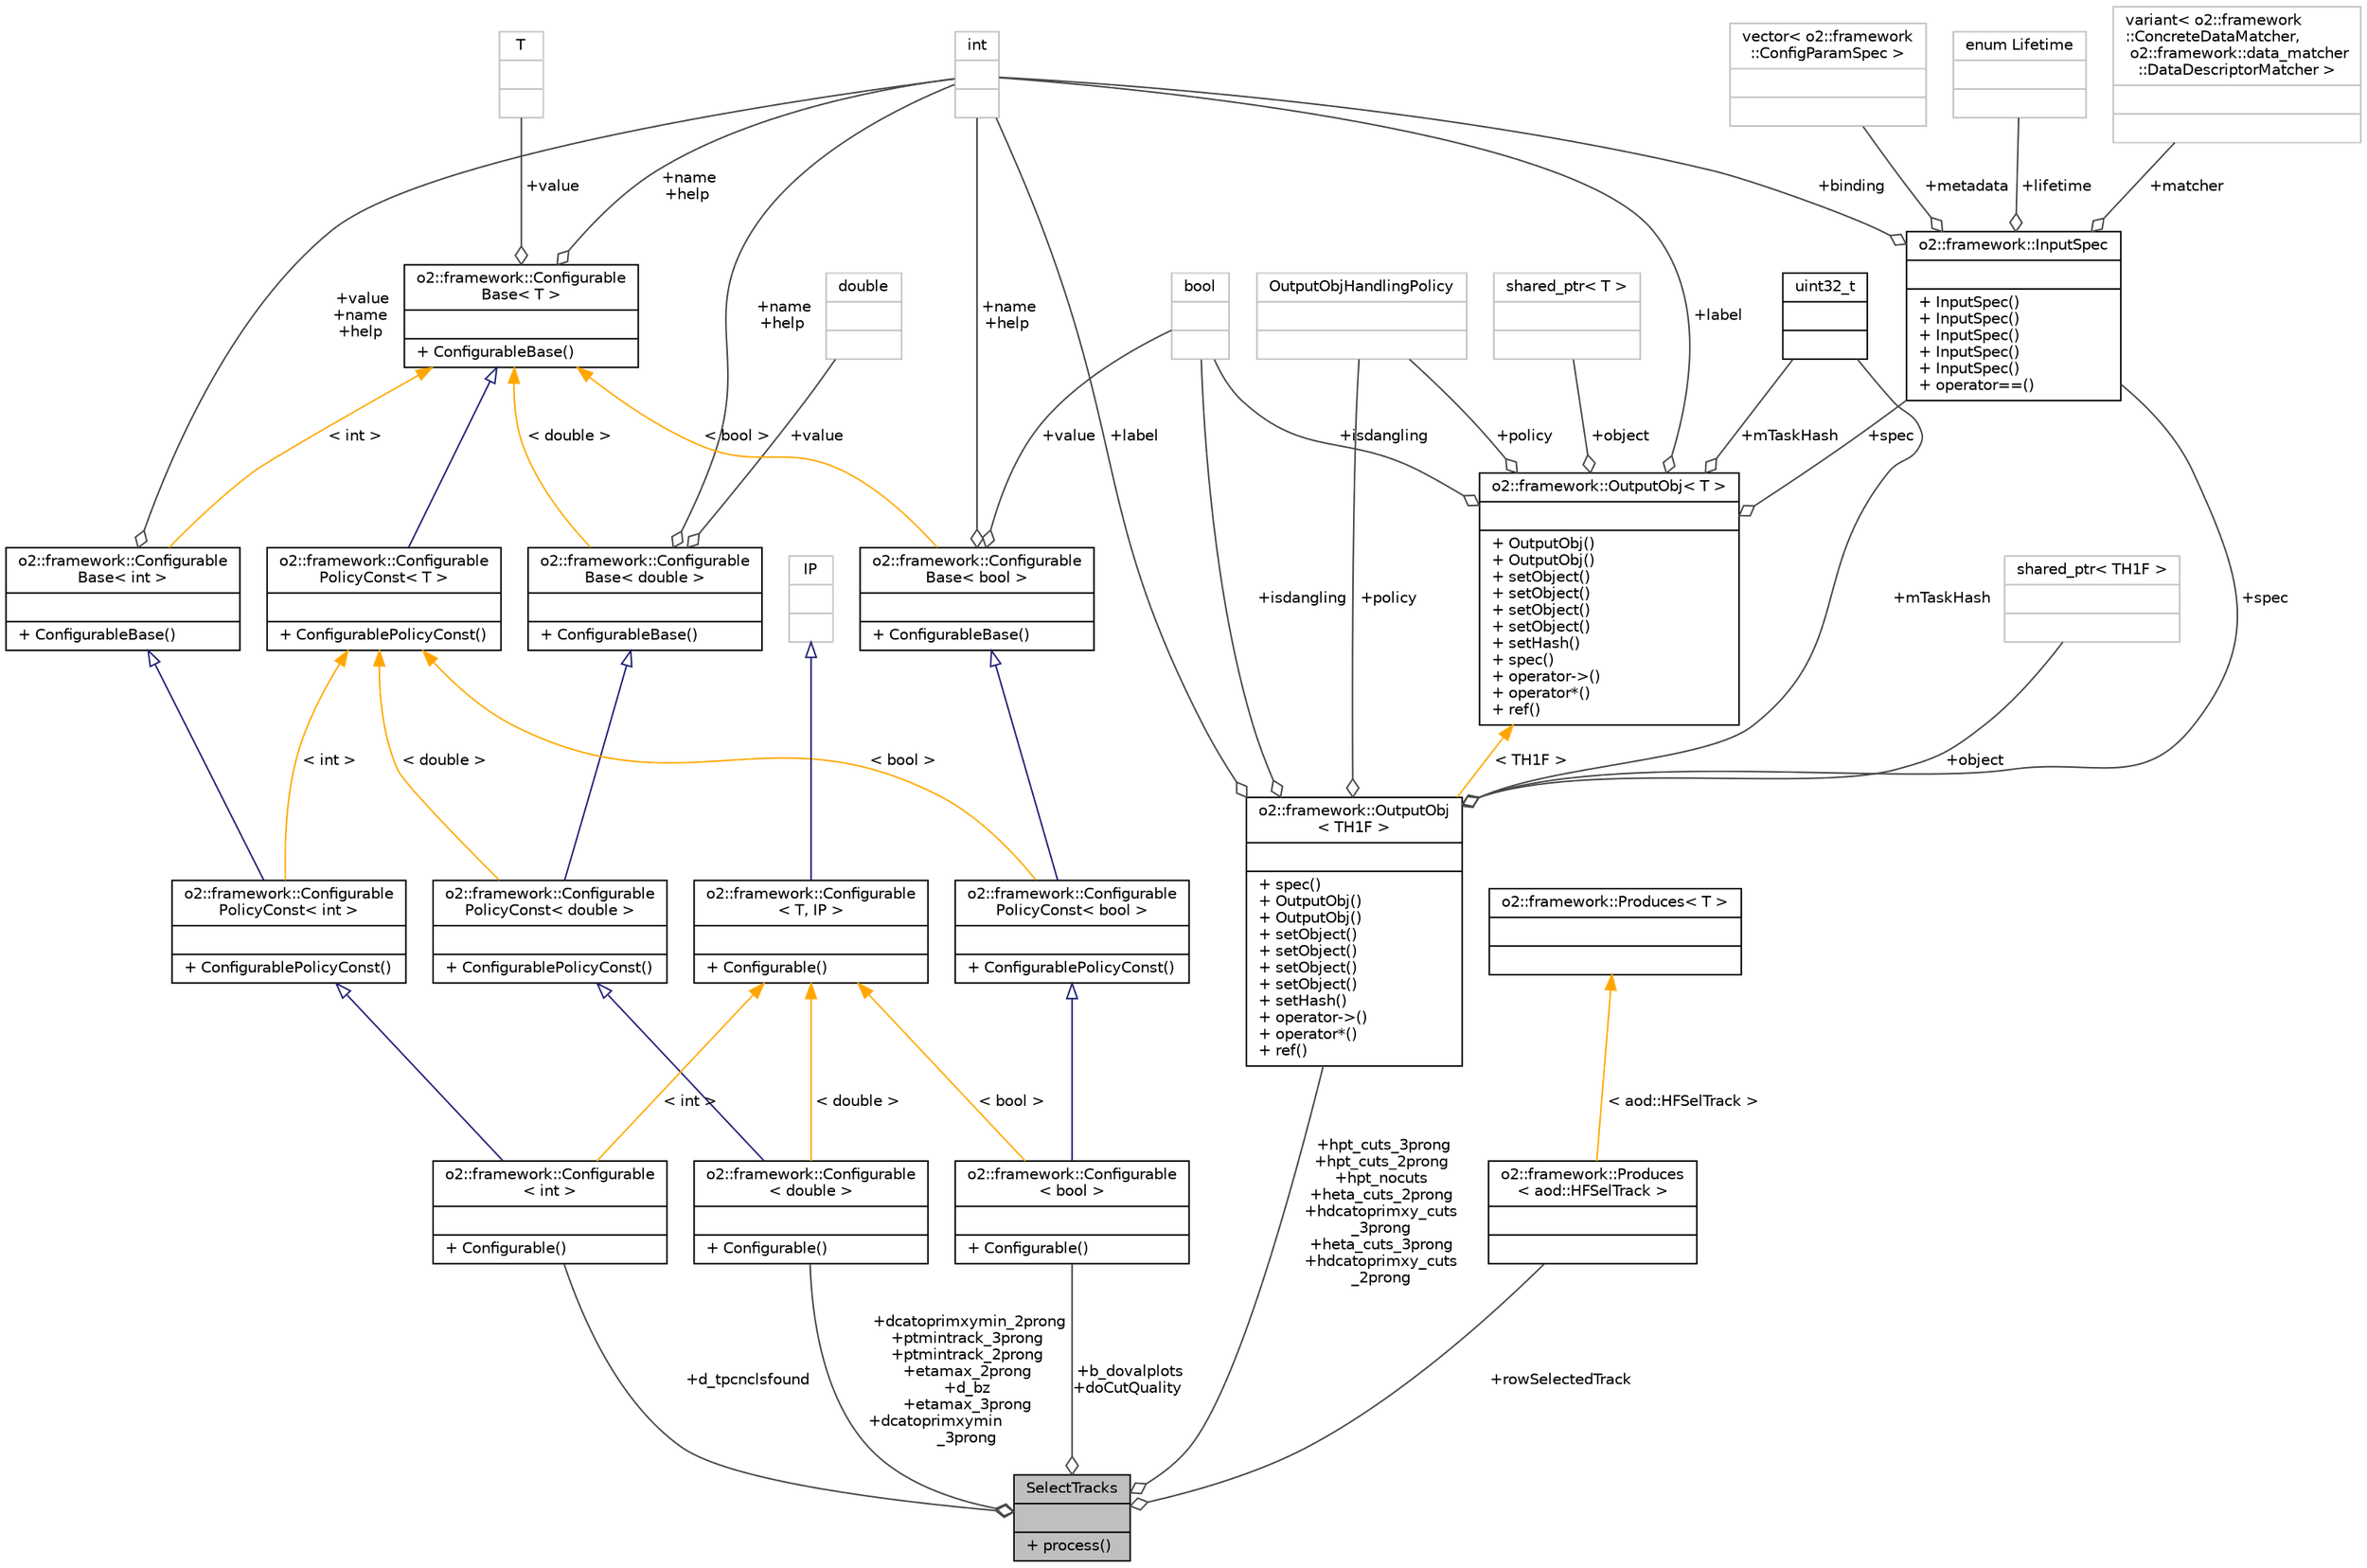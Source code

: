 digraph "SelectTracks"
{
 // INTERACTIVE_SVG=YES
  bgcolor="transparent";
  edge [fontname="Helvetica",fontsize="10",labelfontname="Helvetica",labelfontsize="10"];
  node [fontname="Helvetica",fontsize="10",shape=record];
  Node1 [label="{SelectTracks\n||+ process()\l}",height=0.2,width=0.4,color="black", fillcolor="grey75", style="filled", fontcolor="black"];
  Node2 -> Node1 [color="grey25",fontsize="10",style="solid",label=" +dcatoprimxymin_2prong\n+ptmintrack_3prong\n+ptmintrack_2prong\n+etamax_2prong\n+d_bz\n+etamax_3prong\n+dcatoprimxymin\l_3prong" ,arrowhead="odiamond",fontname="Helvetica"];
  Node2 [label="{o2::framework::Configurable\l\< double \>\n||+ Configurable()\l}",height=0.2,width=0.4,color="black",URL="$d8/d71/structo2_1_1framework_1_1Configurable.html"];
  Node3 -> Node2 [dir="back",color="midnightblue",fontsize="10",style="solid",arrowtail="onormal",fontname="Helvetica"];
  Node3 [label="{o2::framework::Configurable\lPolicyConst\< double \>\n||+ ConfigurablePolicyConst()\l}",height=0.2,width=0.4,color="black",URL="$da/def/structo2_1_1framework_1_1ConfigurablePolicyConst.html"];
  Node4 -> Node3 [dir="back",color="midnightblue",fontsize="10",style="solid",arrowtail="onormal",fontname="Helvetica"];
  Node4 [label="{o2::framework::Configurable\lBase\< double \>\n||+ ConfigurableBase()\l}",height=0.2,width=0.4,color="black",URL="$da/d2f/structo2_1_1framework_1_1ConfigurableBase.html"];
  Node5 -> Node4 [color="grey25",fontsize="10",style="solid",label=" +value" ,arrowhead="odiamond",fontname="Helvetica"];
  Node5 [label="{double\n||}",height=0.2,width=0.4,color="grey75"];
  Node6 -> Node4 [color="grey25",fontsize="10",style="solid",label=" +name\n+help" ,arrowhead="odiamond",fontname="Helvetica"];
  Node6 [label="{int\n||}",height=0.2,width=0.4,color="grey75"];
  Node7 -> Node4 [dir="back",color="orange",fontsize="10",style="solid",label=" \< double \>" ,fontname="Helvetica"];
  Node7 [label="{o2::framework::Configurable\lBase\< T \>\n||+ ConfigurableBase()\l}",height=0.2,width=0.4,color="black",URL="$da/d2f/structo2_1_1framework_1_1ConfigurableBase.html"];
  Node6 -> Node7 [color="grey25",fontsize="10",style="solid",label=" +name\n+help" ,arrowhead="odiamond",fontname="Helvetica"];
  Node8 -> Node7 [color="grey25",fontsize="10",style="solid",label=" +value" ,arrowhead="odiamond",fontname="Helvetica"];
  Node8 [label="{T\n||}",height=0.2,width=0.4,color="grey75"];
  Node9 -> Node3 [dir="back",color="orange",fontsize="10",style="solid",label=" \< double \>" ,fontname="Helvetica"];
  Node9 [label="{o2::framework::Configurable\lPolicyConst\< T \>\n||+ ConfigurablePolicyConst()\l}",height=0.2,width=0.4,color="black",URL="$da/def/structo2_1_1framework_1_1ConfigurablePolicyConst.html"];
  Node7 -> Node9 [dir="back",color="midnightblue",fontsize="10",style="solid",arrowtail="onormal",fontname="Helvetica"];
  Node10 -> Node2 [dir="back",color="orange",fontsize="10",style="solid",label=" \< double \>" ,fontname="Helvetica"];
  Node10 [label="{o2::framework::Configurable\l\< T, IP \>\n||+ Configurable()\l}",height=0.2,width=0.4,color="black",URL="$d8/d71/structo2_1_1framework_1_1Configurable.html"];
  Node11 -> Node10 [dir="back",color="midnightblue",fontsize="10",style="solid",arrowtail="onormal",fontname="Helvetica"];
  Node11 [label="{IP\n||}",height=0.2,width=0.4,color="grey75"];
  Node12 -> Node1 [color="grey25",fontsize="10",style="solid",label=" +d_tpcnclsfound" ,arrowhead="odiamond",fontname="Helvetica"];
  Node12 [label="{o2::framework::Configurable\l\< int \>\n||+ Configurable()\l}",height=0.2,width=0.4,color="black",URL="$d8/d71/structo2_1_1framework_1_1Configurable.html"];
  Node13 -> Node12 [dir="back",color="midnightblue",fontsize="10",style="solid",arrowtail="onormal",fontname="Helvetica"];
  Node13 [label="{o2::framework::Configurable\lPolicyConst\< int \>\n||+ ConfigurablePolicyConst()\l}",height=0.2,width=0.4,color="black",URL="$da/def/structo2_1_1framework_1_1ConfigurablePolicyConst.html"];
  Node14 -> Node13 [dir="back",color="midnightblue",fontsize="10",style="solid",arrowtail="onormal",fontname="Helvetica"];
  Node14 [label="{o2::framework::Configurable\lBase\< int \>\n||+ ConfigurableBase()\l}",height=0.2,width=0.4,color="black",URL="$da/d2f/structo2_1_1framework_1_1ConfigurableBase.html"];
  Node6 -> Node14 [color="grey25",fontsize="10",style="solid",label=" +value\n+name\n+help" ,arrowhead="odiamond",fontname="Helvetica"];
  Node7 -> Node14 [dir="back",color="orange",fontsize="10",style="solid",label=" \< int \>" ,fontname="Helvetica"];
  Node9 -> Node13 [dir="back",color="orange",fontsize="10",style="solid",label=" \< int \>" ,fontname="Helvetica"];
  Node10 -> Node12 [dir="back",color="orange",fontsize="10",style="solid",label=" \< int \>" ,fontname="Helvetica"];
  Node15 -> Node1 [color="grey25",fontsize="10",style="solid",label=" +b_dovalplots\n+doCutQuality" ,arrowhead="odiamond",fontname="Helvetica"];
  Node15 [label="{o2::framework::Configurable\l\< bool \>\n||+ Configurable()\l}",height=0.2,width=0.4,color="black",URL="$d8/d71/structo2_1_1framework_1_1Configurable.html"];
  Node16 -> Node15 [dir="back",color="midnightblue",fontsize="10",style="solid",arrowtail="onormal",fontname="Helvetica"];
  Node16 [label="{o2::framework::Configurable\lPolicyConst\< bool \>\n||+ ConfigurablePolicyConst()\l}",height=0.2,width=0.4,color="black",URL="$da/def/structo2_1_1framework_1_1ConfigurablePolicyConst.html"];
  Node17 -> Node16 [dir="back",color="midnightblue",fontsize="10",style="solid",arrowtail="onormal",fontname="Helvetica"];
  Node17 [label="{o2::framework::Configurable\lBase\< bool \>\n||+ ConfigurableBase()\l}",height=0.2,width=0.4,color="black",URL="$da/d2f/structo2_1_1framework_1_1ConfigurableBase.html"];
  Node6 -> Node17 [color="grey25",fontsize="10",style="solid",label=" +name\n+help" ,arrowhead="odiamond",fontname="Helvetica"];
  Node18 -> Node17 [color="grey25",fontsize="10",style="solid",label=" +value" ,arrowhead="odiamond",fontname="Helvetica"];
  Node18 [label="{bool\n||}",height=0.2,width=0.4,color="grey75"];
  Node7 -> Node17 [dir="back",color="orange",fontsize="10",style="solid",label=" \< bool \>" ,fontname="Helvetica"];
  Node9 -> Node16 [dir="back",color="orange",fontsize="10",style="solid",label=" \< bool \>" ,fontname="Helvetica"];
  Node10 -> Node15 [dir="back",color="orange",fontsize="10",style="solid",label=" \< bool \>" ,fontname="Helvetica"];
  Node19 -> Node1 [color="grey25",fontsize="10",style="solid",label=" +hpt_cuts_3prong\n+hpt_cuts_2prong\n+hpt_nocuts\n+heta_cuts_2prong\n+hdcatoprimxy_cuts\l_3prong\n+heta_cuts_3prong\n+hdcatoprimxy_cuts\l_2prong" ,arrowhead="odiamond",fontname="Helvetica"];
  Node19 [label="{o2::framework::OutputObj\l\< TH1F \>\n||+ spec()\l+ OutputObj()\l+ OutputObj()\l+ setObject()\l+ setObject()\l+ setObject()\l+ setObject()\l+ setHash()\l+ operator-\>()\l+ operator*()\l+ ref()\l}",height=0.2,width=0.4,color="black",URL="$d4/d79/structo2_1_1framework_1_1OutputObj.html"];
  Node20 -> Node19 [color="grey25",fontsize="10",style="solid",label=" +policy" ,arrowhead="odiamond",fontname="Helvetica"];
  Node20 [label="{OutputObjHandlingPolicy\n||}",height=0.2,width=0.4,color="grey75"];
  Node21 -> Node19 [color="grey25",fontsize="10",style="solid",label=" +mTaskHash" ,arrowhead="odiamond",fontname="Helvetica"];
  Node21 [label="{uint32_t\n||}",height=0.2,width=0.4,color="black",URL="$d3/d87/classuint32__t.html"];
  Node6 -> Node19 [color="grey25",fontsize="10",style="solid",label=" +label" ,arrowhead="odiamond",fontname="Helvetica"];
  Node18 -> Node19 [color="grey25",fontsize="10",style="solid",label=" +isdangling" ,arrowhead="odiamond",fontname="Helvetica"];
  Node22 -> Node19 [color="grey25",fontsize="10",style="solid",label=" +spec" ,arrowhead="odiamond",fontname="Helvetica"];
  Node22 [label="{o2::framework::InputSpec\n||+ InputSpec()\l+ InputSpec()\l+ InputSpec()\l+ InputSpec()\l+ InputSpec()\l+ operator==()\l}",height=0.2,width=0.4,color="black",URL="$da/d96/structo2_1_1framework_1_1InputSpec.html"];
  Node23 -> Node22 [color="grey25",fontsize="10",style="solid",label=" +metadata" ,arrowhead="odiamond",fontname="Helvetica"];
  Node23 [label="{vector\< o2::framework\l::ConfigParamSpec \>\n||}",height=0.2,width=0.4,color="grey75"];
  Node24 -> Node22 [color="grey25",fontsize="10",style="solid",label=" +lifetime" ,arrowhead="odiamond",fontname="Helvetica"];
  Node24 [label="{enum Lifetime\n||}",height=0.2,width=0.4,color="grey75"];
  Node25 -> Node22 [color="grey25",fontsize="10",style="solid",label=" +matcher" ,arrowhead="odiamond",fontname="Helvetica"];
  Node25 [label="{variant\< o2::framework\l::ConcreteDataMatcher,\l o2::framework::data_matcher\l::DataDescriptorMatcher \>\n||}",height=0.2,width=0.4,color="grey75"];
  Node6 -> Node22 [color="grey25",fontsize="10",style="solid",label=" +binding" ,arrowhead="odiamond",fontname="Helvetica"];
  Node26 -> Node19 [color="grey25",fontsize="10",style="solid",label=" +object" ,arrowhead="odiamond",fontname="Helvetica"];
  Node26 [label="{shared_ptr\< TH1F \>\n||}",height=0.2,width=0.4,color="grey75"];
  Node27 -> Node19 [dir="back",color="orange",fontsize="10",style="solid",label=" \< TH1F \>" ,fontname="Helvetica"];
  Node27 [label="{o2::framework::OutputObj\< T \>\n||+ OutputObj()\l+ OutputObj()\l+ setObject()\l+ setObject()\l+ setObject()\l+ setObject()\l+ setHash()\l+ spec()\l+ operator-\>()\l+ operator*()\l+ ref()\l}",height=0.2,width=0.4,color="black",URL="$d4/d79/structo2_1_1framework_1_1OutputObj.html"];
  Node20 -> Node27 [color="grey25",fontsize="10",style="solid",label=" +policy" ,arrowhead="odiamond",fontname="Helvetica"];
  Node21 -> Node27 [color="grey25",fontsize="10",style="solid",label=" +mTaskHash" ,arrowhead="odiamond",fontname="Helvetica"];
  Node6 -> Node27 [color="grey25",fontsize="10",style="solid",label=" +label" ,arrowhead="odiamond",fontname="Helvetica"];
  Node28 -> Node27 [color="grey25",fontsize="10",style="solid",label=" +object" ,arrowhead="odiamond",fontname="Helvetica"];
  Node28 [label="{shared_ptr\< T \>\n||}",height=0.2,width=0.4,color="grey75"];
  Node18 -> Node27 [color="grey25",fontsize="10",style="solid",label=" +isdangling" ,arrowhead="odiamond",fontname="Helvetica"];
  Node22 -> Node27 [color="grey25",fontsize="10",style="solid",label=" +spec" ,arrowhead="odiamond",fontname="Helvetica"];
  Node29 -> Node1 [color="grey25",fontsize="10",style="solid",label=" +rowSelectedTrack" ,arrowhead="odiamond",fontname="Helvetica"];
  Node29 [label="{o2::framework::Produces\l\< aod::HFSelTrack \>\n||}",height=0.2,width=0.4,color="black",URL="$d6/d86/structo2_1_1framework_1_1Produces.html"];
  Node30 -> Node29 [dir="back",color="orange",fontsize="10",style="solid",label=" \< aod::HFSelTrack \>" ,fontname="Helvetica"];
  Node30 [label="{o2::framework::Produces\< T \>\n||}",height=0.2,width=0.4,color="black",URL="$d6/d86/structo2_1_1framework_1_1Produces.html"];
}
